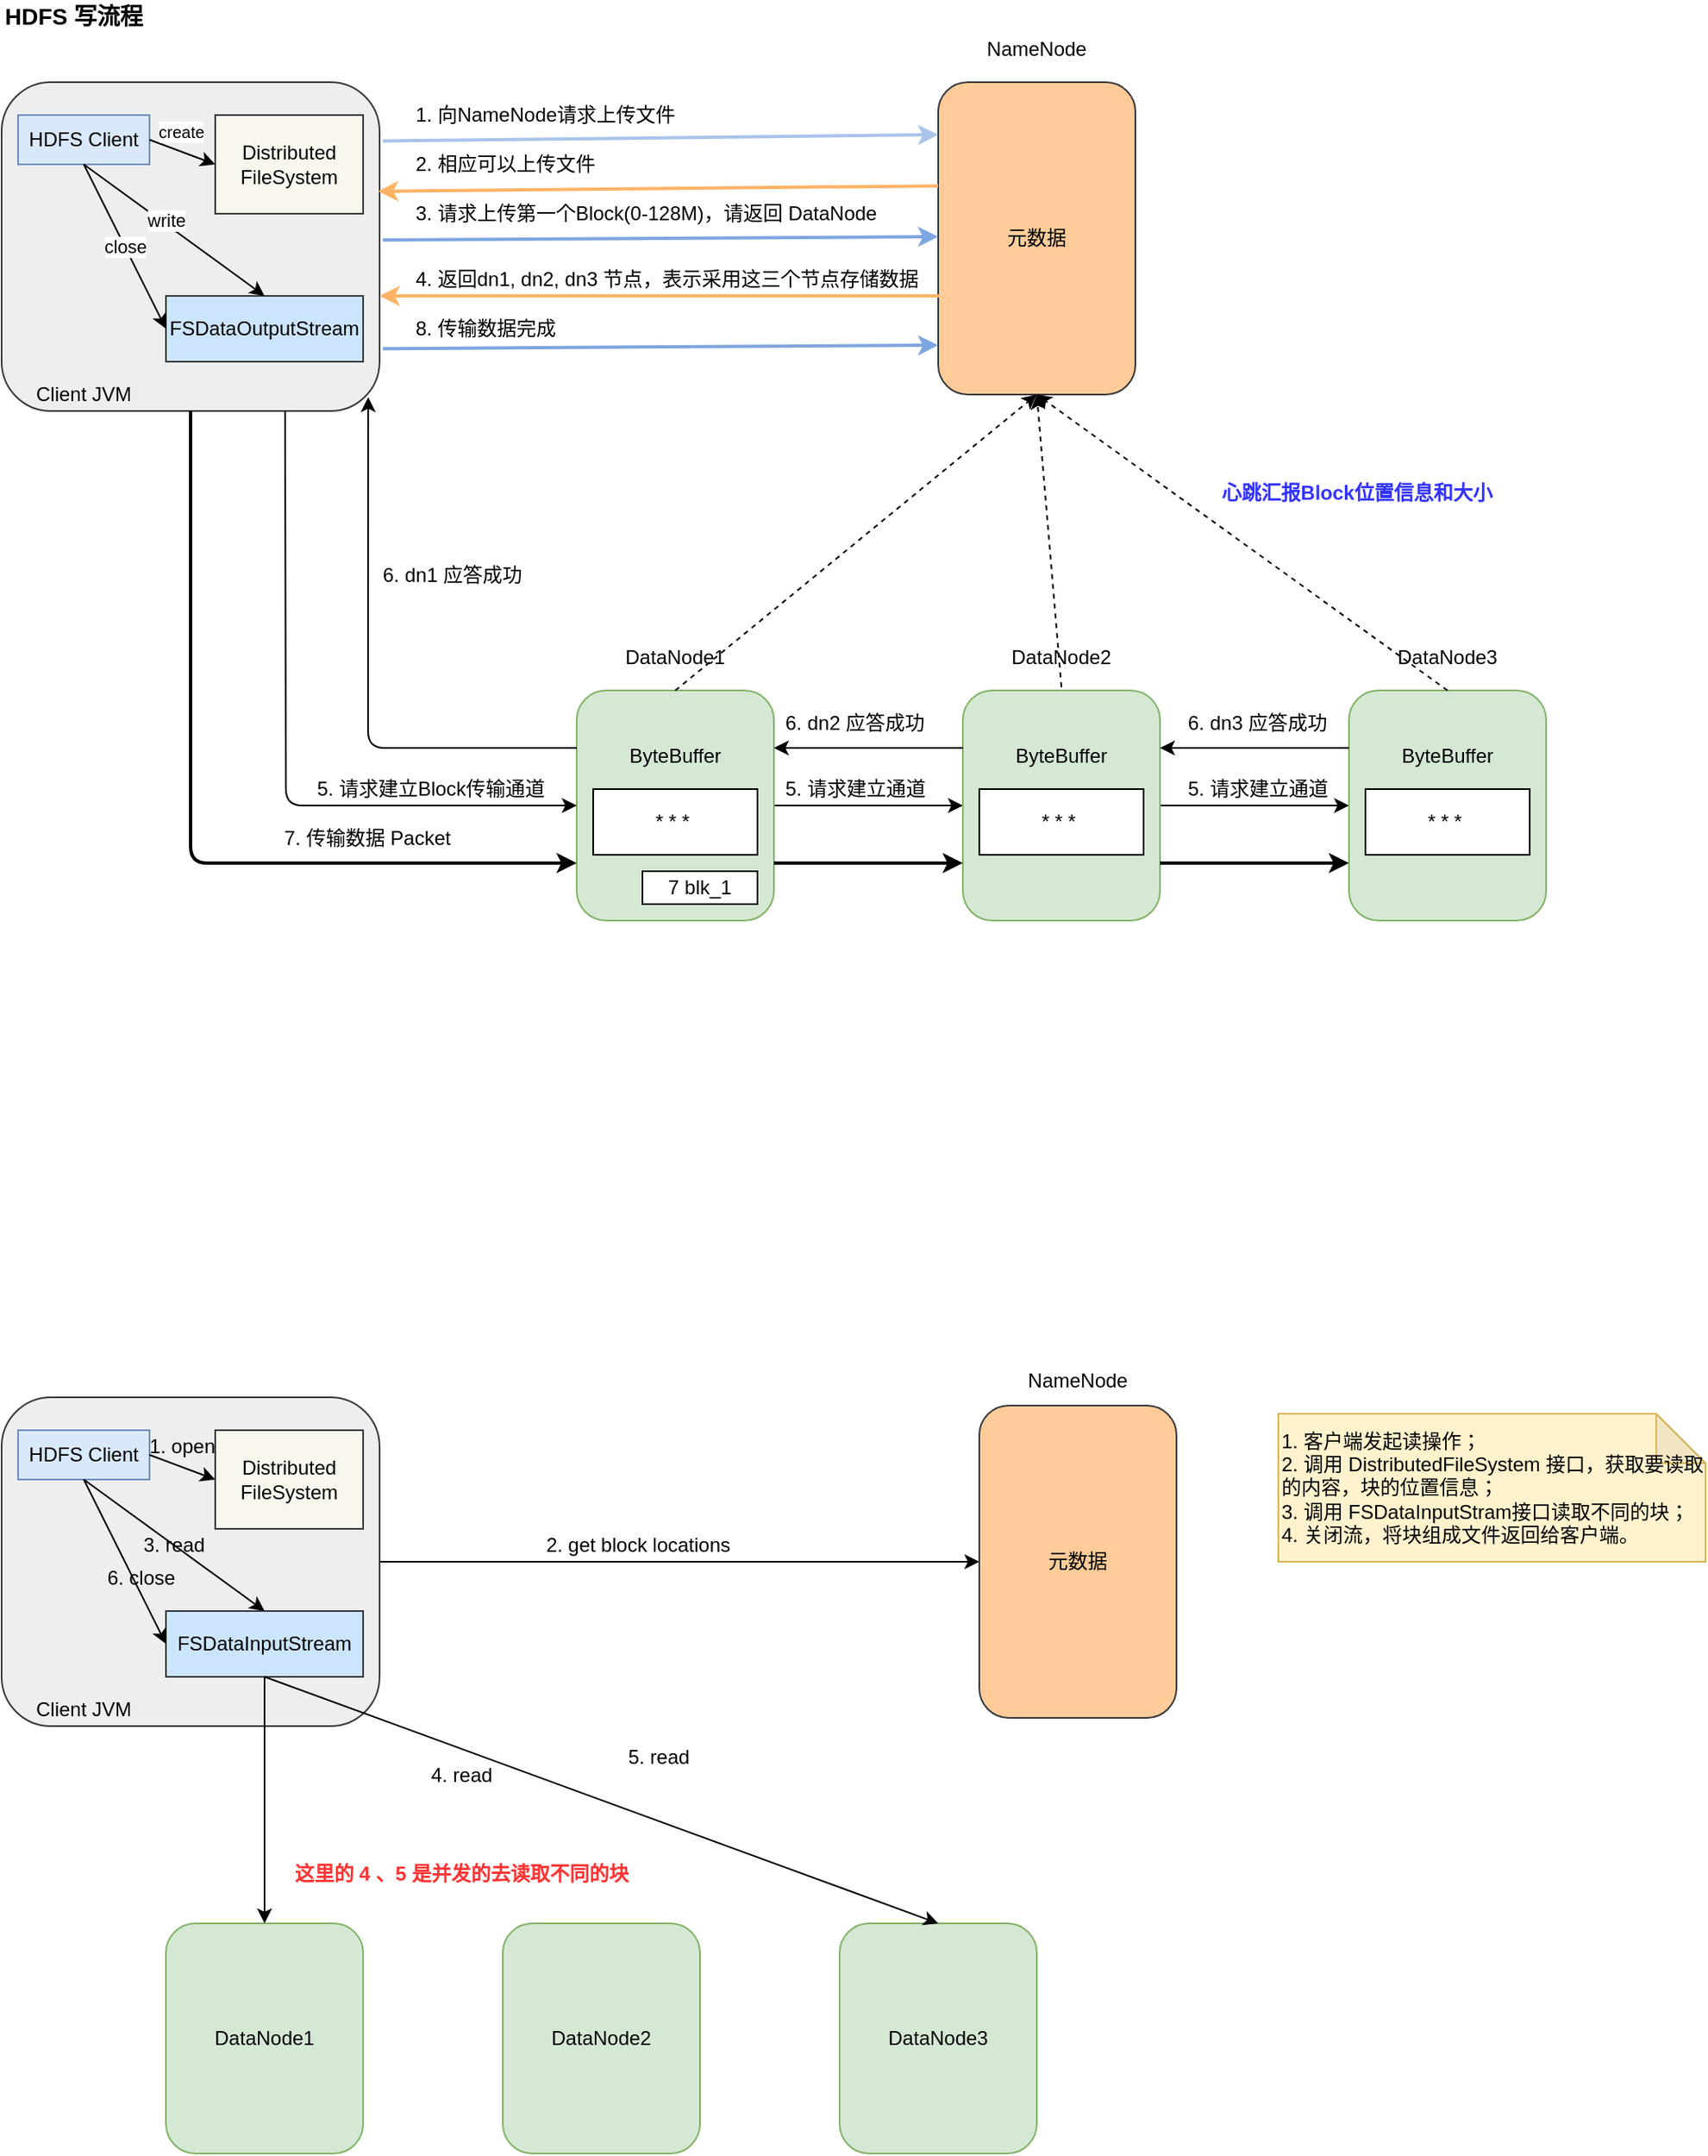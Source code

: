 <mxfile version="14.5.7" type="github">
  <diagram id="VYGcic_u051YOZ7rhntI" name="Page-1">
    <mxGraphModel dx="946" dy="614" grid="1" gridSize="10" guides="1" tooltips="1" connect="1" arrows="1" fold="1" page="1" pageScale="1" pageWidth="827" pageHeight="1169" math="0" shadow="0">
      <root>
        <mxCell id="0" />
        <mxCell id="1" parent="0" />
        <mxCell id="yBNDKVuawwleMOBCAEkQ-2" value="" style="rounded=1;whiteSpace=wrap;html=1;fillColor=#eeeeee;strokeColor=#36393d;" parent="1" vertex="1">
          <mxGeometry x="50" y="140" width="230" height="200" as="geometry" />
        </mxCell>
        <mxCell id="yBNDKVuawwleMOBCAEkQ-3" value="HDFS Client" style="rounded=0;whiteSpace=wrap;html=1;fillColor=#dae8fc;strokeColor=#6c8ebf;" parent="1" vertex="1">
          <mxGeometry x="60" y="160" width="80" height="30" as="geometry" />
        </mxCell>
        <mxCell id="yBNDKVuawwleMOBCAEkQ-4" value="Distributed FileSystem" style="rounded=0;whiteSpace=wrap;html=1;fillColor=#f9f7ed;strokeColor=#36393d;" parent="1" vertex="1">
          <mxGeometry x="180" y="160" width="90" height="60" as="geometry" />
        </mxCell>
        <mxCell id="yBNDKVuawwleMOBCAEkQ-5" value="FSDataOutputStream" style="rounded=0;whiteSpace=wrap;html=1;fillColor=#cce5ff;strokeColor=#36393d;" parent="1" vertex="1">
          <mxGeometry x="150" y="270" width="120" height="40" as="geometry" />
        </mxCell>
        <mxCell id="yBNDKVuawwleMOBCAEkQ-6" value="" style="endArrow=classic;html=1;exitX=1;exitY=0.5;exitDx=0;exitDy=0;entryX=0;entryY=0.5;entryDx=0;entryDy=0;" parent="1" source="yBNDKVuawwleMOBCAEkQ-3" target="yBNDKVuawwleMOBCAEkQ-4" edge="1">
          <mxGeometry width="50" height="50" relative="1" as="geometry">
            <mxPoint x="170" y="100" as="sourcePoint" />
            <mxPoint x="220" y="50" as="targetPoint" />
          </mxGeometry>
        </mxCell>
        <mxCell id="yBNDKVuawwleMOBCAEkQ-9" value="&lt;font style=&quot;font-size: 10px&quot;&gt;create&lt;/font&gt;" style="edgeLabel;html=1;align=center;verticalAlign=middle;resizable=0;points=[];" parent="yBNDKVuawwleMOBCAEkQ-6" vertex="1" connectable="0">
          <mxGeometry x="-0.333" relative="1" as="geometry">
            <mxPoint x="5.16" y="-9.92" as="offset" />
          </mxGeometry>
        </mxCell>
        <mxCell id="yBNDKVuawwleMOBCAEkQ-7" value="" style="endArrow=classic;html=1;exitX=0.5;exitY=1;exitDx=0;exitDy=0;entryX=0.5;entryY=0;entryDx=0;entryDy=0;" parent="1" source="yBNDKVuawwleMOBCAEkQ-3" target="yBNDKVuawwleMOBCAEkQ-5" edge="1">
          <mxGeometry width="50" height="50" relative="1" as="geometry">
            <mxPoint x="90" y="260" as="sourcePoint" />
            <mxPoint x="140" y="210" as="targetPoint" />
          </mxGeometry>
        </mxCell>
        <mxCell id="yBNDKVuawwleMOBCAEkQ-10" value="write" style="edgeLabel;html=1;align=center;verticalAlign=middle;resizable=0;points=[];" parent="yBNDKVuawwleMOBCAEkQ-7" vertex="1" connectable="0">
          <mxGeometry x="-0.111" y="2" relative="1" as="geometry">
            <mxPoint as="offset" />
          </mxGeometry>
        </mxCell>
        <mxCell id="yBNDKVuawwleMOBCAEkQ-8" value="" style="endArrow=classic;html=1;exitX=0.5;exitY=1;exitDx=0;exitDy=0;entryX=0;entryY=0.5;entryDx=0;entryDy=0;" parent="1" source="yBNDKVuawwleMOBCAEkQ-3" target="yBNDKVuawwleMOBCAEkQ-5" edge="1">
          <mxGeometry width="50" height="50" relative="1" as="geometry">
            <mxPoint x="100" y="290" as="sourcePoint" />
            <mxPoint x="150" y="240" as="targetPoint" />
          </mxGeometry>
        </mxCell>
        <mxCell id="yBNDKVuawwleMOBCAEkQ-11" value="close" style="edgeLabel;html=1;align=center;verticalAlign=middle;resizable=0;points=[];" parent="yBNDKVuawwleMOBCAEkQ-8" vertex="1" connectable="0">
          <mxGeometry relative="1" as="geometry">
            <mxPoint as="offset" />
          </mxGeometry>
        </mxCell>
        <mxCell id="yBNDKVuawwleMOBCAEkQ-12" value="元数据" style="rounded=1;whiteSpace=wrap;html=1;fillColor=#ffcc99;strokeColor=#36393d;" parent="1" vertex="1">
          <mxGeometry x="620" y="140" width="120" height="190" as="geometry" />
        </mxCell>
        <mxCell id="yBNDKVuawwleMOBCAEkQ-13" value="NameNode" style="text;html=1;strokeColor=none;fillColor=none;align=center;verticalAlign=middle;whiteSpace=wrap;rounded=0;" parent="1" vertex="1">
          <mxGeometry x="660" y="110" width="40" height="20" as="geometry" />
        </mxCell>
        <mxCell id="yBNDKVuawwleMOBCAEkQ-14" value="" style="endArrow=classic;html=1;exitX=1.009;exitY=0.179;exitDx=0;exitDy=0;exitPerimeter=0;entryX=0;entryY=0.168;entryDx=0;entryDy=0;entryPerimeter=0;strokeColor=#A9C4EB;strokeWidth=2;" parent="1" source="yBNDKVuawwleMOBCAEkQ-2" target="yBNDKVuawwleMOBCAEkQ-12" edge="1">
          <mxGeometry width="50" height="50" relative="1" as="geometry">
            <mxPoint x="430" y="170" as="sourcePoint" />
            <mxPoint x="480" y="120" as="targetPoint" />
          </mxGeometry>
        </mxCell>
        <mxCell id="yBNDKVuawwleMOBCAEkQ-15" value="1. 向NameNode请求上传文件" style="text;html=1;strokeColor=none;fillColor=none;align=left;verticalAlign=middle;whiteSpace=wrap;rounded=0;" parent="1" vertex="1">
          <mxGeometry x="300" y="150" width="210" height="20" as="geometry" />
        </mxCell>
        <mxCell id="yBNDKVuawwleMOBCAEkQ-16" value="" style="endArrow=classic;html=1;exitX=0;exitY=0.332;exitDx=0;exitDy=0;exitPerimeter=0;entryX=0.996;entryY=0.332;entryDx=0;entryDy=0;entryPerimeter=0;strokeColor=#FFB366;strokeWidth=2;" parent="1" source="yBNDKVuawwleMOBCAEkQ-12" target="yBNDKVuawwleMOBCAEkQ-2" edge="1">
          <mxGeometry width="50" height="50" relative="1" as="geometry">
            <mxPoint x="490" y="350" as="sourcePoint" />
            <mxPoint x="280" y="201" as="targetPoint" />
          </mxGeometry>
        </mxCell>
        <mxCell id="yBNDKVuawwleMOBCAEkQ-17" value="2. 相应可以上传文件" style="text;html=1;strokeColor=none;fillColor=none;align=left;verticalAlign=middle;whiteSpace=wrap;rounded=0;" parent="1" vertex="1">
          <mxGeometry x="300" y="180" width="210" height="20" as="geometry" />
        </mxCell>
        <mxCell id="yBNDKVuawwleMOBCAEkQ-18" value="" style="endArrow=classic;html=1;exitX=1.009;exitY=0.179;exitDx=0;exitDy=0;exitPerimeter=0;entryX=0;entryY=0.168;entryDx=0;entryDy=0;entryPerimeter=0;strokeColor=#7EA6E0;strokeWidth=2;" parent="1" edge="1">
          <mxGeometry width="50" height="50" relative="1" as="geometry">
            <mxPoint x="282.07" y="236.05" as="sourcePoint" />
            <mxPoint x="620" y="233.96" as="targetPoint" />
          </mxGeometry>
        </mxCell>
        <mxCell id="yBNDKVuawwleMOBCAEkQ-19" value="3. 请求上传第一个Block(0-128M)，请返回 DataNode" style="text;html=1;strokeColor=none;fillColor=none;align=left;verticalAlign=middle;whiteSpace=wrap;rounded=0;" parent="1" vertex="1">
          <mxGeometry x="300" y="210" width="290" height="20" as="geometry" />
        </mxCell>
        <mxCell id="yBNDKVuawwleMOBCAEkQ-20" value="" style="endArrow=classic;html=1;exitX=0;exitY=0.332;exitDx=0;exitDy=0;exitPerimeter=0;entryX=0.996;entryY=0.332;entryDx=0;entryDy=0;entryPerimeter=0;strokeColor=#FFB366;strokeWidth=2;" parent="1" edge="1">
          <mxGeometry width="50" height="50" relative="1" as="geometry">
            <mxPoint x="620.92" y="270.0" as="sourcePoint" />
            <mxPoint x="280.0" y="270.0" as="targetPoint" />
          </mxGeometry>
        </mxCell>
        <mxCell id="yBNDKVuawwleMOBCAEkQ-21" value="4. 返回dn1, dn2, dn3 节点，表示采用这三个节点存储数据" style="text;html=1;strokeColor=none;fillColor=none;align=left;verticalAlign=middle;whiteSpace=wrap;rounded=0;" parent="1" vertex="1">
          <mxGeometry x="300" y="250" width="310" height="20" as="geometry" />
        </mxCell>
        <mxCell id="yBNDKVuawwleMOBCAEkQ-22" value="" style="endArrow=classic;html=1;exitX=1.009;exitY=0.179;exitDx=0;exitDy=0;exitPerimeter=0;entryX=0;entryY=0.168;entryDx=0;entryDy=0;entryPerimeter=0;strokeColor=#7EA6E0;strokeWidth=2;" parent="1" edge="1">
          <mxGeometry width="50" height="50" relative="1" as="geometry">
            <mxPoint x="282.07" y="302.09" as="sourcePoint" />
            <mxPoint x="620" y="300" as="targetPoint" />
          </mxGeometry>
        </mxCell>
        <mxCell id="yBNDKVuawwleMOBCAEkQ-23" value="8. 传输数据完成" style="text;html=1;strokeColor=none;fillColor=none;align=left;verticalAlign=middle;whiteSpace=wrap;rounded=0;" parent="1" vertex="1">
          <mxGeometry x="300" y="280" width="310" height="20" as="geometry" />
        </mxCell>
        <mxCell id="yBNDKVuawwleMOBCAEkQ-38" style="edgeStyle=orthogonalEdgeStyle;rounded=0;orthogonalLoop=1;jettySize=auto;html=1;entryX=0;entryY=0.5;entryDx=0;entryDy=0;" parent="1" source="yBNDKVuawwleMOBCAEkQ-24" target="yBNDKVuawwleMOBCAEkQ-28" edge="1">
          <mxGeometry relative="1" as="geometry" />
        </mxCell>
        <mxCell id="yBNDKVuawwleMOBCAEkQ-24" value="" style="rounded=1;whiteSpace=wrap;html=1;fillColor=#d5e8d4;strokeColor=#82b366;" parent="1" vertex="1">
          <mxGeometry x="400" y="510" width="120" height="140" as="geometry" />
        </mxCell>
        <mxCell id="yBNDKVuawwleMOBCAEkQ-25" value="ByteBuffer" style="text;html=1;strokeColor=none;fillColor=none;align=center;verticalAlign=middle;whiteSpace=wrap;rounded=0;" parent="1" vertex="1">
          <mxGeometry x="440" y="540" width="40" height="20" as="geometry" />
        </mxCell>
        <mxCell id="yBNDKVuawwleMOBCAEkQ-26" value="* * *&amp;nbsp;" style="rounded=0;whiteSpace=wrap;html=1;" parent="1" vertex="1">
          <mxGeometry x="410" y="570" width="100" height="40" as="geometry" />
        </mxCell>
        <mxCell id="yBNDKVuawwleMOBCAEkQ-27" value="DataNode1" style="text;html=1;strokeColor=none;fillColor=none;align=center;verticalAlign=middle;whiteSpace=wrap;rounded=0;" parent="1" vertex="1">
          <mxGeometry x="440" y="480" width="40" height="20" as="geometry" />
        </mxCell>
        <mxCell id="yBNDKVuawwleMOBCAEkQ-39" value="" style="edgeStyle=orthogonalEdgeStyle;rounded=0;orthogonalLoop=1;jettySize=auto;html=1;" parent="1" source="yBNDKVuawwleMOBCAEkQ-28" target="yBNDKVuawwleMOBCAEkQ-32" edge="1">
          <mxGeometry relative="1" as="geometry" />
        </mxCell>
        <mxCell id="yBNDKVuawwleMOBCAEkQ-28" value="" style="rounded=1;whiteSpace=wrap;html=1;fillColor=#d5e8d4;strokeColor=#82b366;" parent="1" vertex="1">
          <mxGeometry x="635" y="510" width="120" height="140" as="geometry" />
        </mxCell>
        <mxCell id="yBNDKVuawwleMOBCAEkQ-29" value="ByteBuffer" style="text;html=1;strokeColor=none;fillColor=none;align=center;verticalAlign=middle;whiteSpace=wrap;rounded=0;" parent="1" vertex="1">
          <mxGeometry x="675" y="540" width="40" height="20" as="geometry" />
        </mxCell>
        <mxCell id="yBNDKVuawwleMOBCAEkQ-30" value="* * *&amp;nbsp;" style="rounded=0;whiteSpace=wrap;html=1;" parent="1" vertex="1">
          <mxGeometry x="645" y="570" width="100" height="40" as="geometry" />
        </mxCell>
        <mxCell id="yBNDKVuawwleMOBCAEkQ-31" value="DataNode2" style="text;html=1;strokeColor=none;fillColor=none;align=center;verticalAlign=middle;whiteSpace=wrap;rounded=0;" parent="1" vertex="1">
          <mxGeometry x="675" y="480" width="40" height="20" as="geometry" />
        </mxCell>
        <mxCell id="yBNDKVuawwleMOBCAEkQ-32" value="" style="rounded=1;whiteSpace=wrap;html=1;fillColor=#d5e8d4;strokeColor=#82b366;" parent="1" vertex="1">
          <mxGeometry x="870" y="510" width="120" height="140" as="geometry" />
        </mxCell>
        <mxCell id="yBNDKVuawwleMOBCAEkQ-33" value="ByteBuffer" style="text;html=1;strokeColor=none;fillColor=none;align=center;verticalAlign=middle;whiteSpace=wrap;rounded=0;" parent="1" vertex="1">
          <mxGeometry x="910" y="540" width="40" height="20" as="geometry" />
        </mxCell>
        <mxCell id="yBNDKVuawwleMOBCAEkQ-34" value="* * *&amp;nbsp;" style="rounded=0;whiteSpace=wrap;html=1;" parent="1" vertex="1">
          <mxGeometry x="880" y="570" width="100" height="40" as="geometry" />
        </mxCell>
        <mxCell id="yBNDKVuawwleMOBCAEkQ-35" value="DataNode3" style="text;html=1;strokeColor=none;fillColor=none;align=center;verticalAlign=middle;whiteSpace=wrap;rounded=0;" parent="1" vertex="1">
          <mxGeometry x="910" y="480" width="40" height="20" as="geometry" />
        </mxCell>
        <mxCell id="yBNDKVuawwleMOBCAEkQ-36" value="" style="endArrow=classic;html=1;exitX=0.75;exitY=1;exitDx=0;exitDy=0;entryX=0;entryY=0.5;entryDx=0;entryDy=0;" parent="1" source="yBNDKVuawwleMOBCAEkQ-2" target="yBNDKVuawwleMOBCAEkQ-24" edge="1">
          <mxGeometry width="50" height="50" relative="1" as="geometry">
            <mxPoint x="230" y="590" as="sourcePoint" />
            <mxPoint x="280" y="540" as="targetPoint" />
            <Array as="points">
              <mxPoint x="223" y="580" />
            </Array>
          </mxGeometry>
        </mxCell>
        <mxCell id="yBNDKVuawwleMOBCAEkQ-37" value="5. 请求建立Block传输通道" style="text;html=1;strokeColor=none;fillColor=none;align=left;verticalAlign=middle;whiteSpace=wrap;rounded=0;" parent="1" vertex="1">
          <mxGeometry x="240" y="560" width="150" height="20" as="geometry" />
        </mxCell>
        <mxCell id="yBNDKVuawwleMOBCAEkQ-40" value="5. 请求建立通道" style="text;html=1;strokeColor=none;fillColor=none;align=left;verticalAlign=middle;whiteSpace=wrap;rounded=0;" parent="1" vertex="1">
          <mxGeometry x="525" y="560" width="95" height="20" as="geometry" />
        </mxCell>
        <mxCell id="yBNDKVuawwleMOBCAEkQ-41" value="5. 请求建立通道" style="text;html=1;strokeColor=none;fillColor=none;align=left;verticalAlign=middle;whiteSpace=wrap;rounded=0;" parent="1" vertex="1">
          <mxGeometry x="770" y="560" width="95" height="20" as="geometry" />
        </mxCell>
        <mxCell id="yBNDKVuawwleMOBCAEkQ-42" value="" style="endArrow=classic;html=1;exitX=0.5;exitY=1;exitDx=0;exitDy=0;entryX=0;entryY=0.75;entryDx=0;entryDy=0;strokeWidth=2;" parent="1" source="yBNDKVuawwleMOBCAEkQ-2" target="yBNDKVuawwleMOBCAEkQ-24" edge="1">
          <mxGeometry width="50" height="50" relative="1" as="geometry">
            <mxPoint x="130" y="570" as="sourcePoint" />
            <mxPoint x="180" y="520" as="targetPoint" />
            <Array as="points">
              <mxPoint x="165" y="615" />
            </Array>
          </mxGeometry>
        </mxCell>
        <mxCell id="yBNDKVuawwleMOBCAEkQ-43" value="7. 传输数据 Packet" style="text;html=1;strokeColor=none;fillColor=none;align=left;verticalAlign=middle;whiteSpace=wrap;rounded=0;" parent="1" vertex="1">
          <mxGeometry x="220" y="590" width="150" height="20" as="geometry" />
        </mxCell>
        <mxCell id="yBNDKVuawwleMOBCAEkQ-44" value="" style="endArrow=classic;html=1;exitX=1;exitY=0.75;exitDx=0;exitDy=0;entryX=0;entryY=0.75;entryDx=0;entryDy=0;strokeWidth=2;" parent="1" source="yBNDKVuawwleMOBCAEkQ-24" target="yBNDKVuawwleMOBCAEkQ-28" edge="1">
          <mxGeometry width="50" height="50" relative="1" as="geometry">
            <mxPoint x="640" y="730" as="sourcePoint" />
            <mxPoint x="690" y="680" as="targetPoint" />
          </mxGeometry>
        </mxCell>
        <mxCell id="yBNDKVuawwleMOBCAEkQ-45" value="" style="endArrow=classic;html=1;exitX=1;exitY=0.75;exitDx=0;exitDy=0;entryX=0;entryY=0.75;entryDx=0;entryDy=0;strokeWidth=2;" parent="1" source="yBNDKVuawwleMOBCAEkQ-28" target="yBNDKVuawwleMOBCAEkQ-32" edge="1">
          <mxGeometry width="50" height="50" relative="1" as="geometry">
            <mxPoint x="770" y="625" as="sourcePoint" />
            <mxPoint x="885" y="625" as="targetPoint" />
          </mxGeometry>
        </mxCell>
        <mxCell id="yBNDKVuawwleMOBCAEkQ-46" value="" style="endArrow=classic;html=1;strokeWidth=1;exitX=0;exitY=0.25;exitDx=0;exitDy=0;entryX=0.97;entryY=0.958;entryDx=0;entryDy=0;entryPerimeter=0;" parent="1" source="yBNDKVuawwleMOBCAEkQ-24" target="yBNDKVuawwleMOBCAEkQ-2" edge="1">
          <mxGeometry width="50" height="50" relative="1" as="geometry">
            <mxPoint x="310" y="480" as="sourcePoint" />
            <mxPoint x="330" y="340" as="targetPoint" />
            <Array as="points">
              <mxPoint x="273" y="545" />
            </Array>
          </mxGeometry>
        </mxCell>
        <mxCell id="yBNDKVuawwleMOBCAEkQ-47" value="6. dn1 应答成功" style="text;html=1;strokeColor=none;fillColor=none;align=left;verticalAlign=middle;whiteSpace=wrap;rounded=0;" parent="1" vertex="1">
          <mxGeometry x="280" y="430" width="100" height="20" as="geometry" />
        </mxCell>
        <mxCell id="yBNDKVuawwleMOBCAEkQ-48" value="" style="endArrow=classic;html=1;strokeWidth=1;exitX=0;exitY=0.25;exitDx=0;exitDy=0;entryX=1;entryY=0.25;entryDx=0;entryDy=0;" parent="1" source="yBNDKVuawwleMOBCAEkQ-28" target="yBNDKVuawwleMOBCAEkQ-24" edge="1">
          <mxGeometry width="50" height="50" relative="1" as="geometry">
            <mxPoint x="600" y="530" as="sourcePoint" />
            <mxPoint x="650" y="480" as="targetPoint" />
          </mxGeometry>
        </mxCell>
        <mxCell id="yBNDKVuawwleMOBCAEkQ-49" value="" style="endArrow=classic;html=1;strokeWidth=1;exitX=0;exitY=0.25;exitDx=0;exitDy=0;entryX=1;entryY=0.25;entryDx=0;entryDy=0;" parent="1" source="yBNDKVuawwleMOBCAEkQ-32" target="yBNDKVuawwleMOBCAEkQ-28" edge="1">
          <mxGeometry width="50" height="50" relative="1" as="geometry">
            <mxPoint x="645" y="555" as="sourcePoint" />
            <mxPoint x="530" y="555" as="targetPoint" />
          </mxGeometry>
        </mxCell>
        <mxCell id="yBNDKVuawwleMOBCAEkQ-50" value="6. dn2 应答成功" style="text;html=1;strokeColor=none;fillColor=none;align=left;verticalAlign=middle;whiteSpace=wrap;rounded=0;" parent="1" vertex="1">
          <mxGeometry x="525" y="520" width="100" height="20" as="geometry" />
        </mxCell>
        <mxCell id="yBNDKVuawwleMOBCAEkQ-51" value="6. dn3 应答成功" style="text;html=1;strokeColor=none;fillColor=none;align=left;verticalAlign=middle;whiteSpace=wrap;rounded=0;" parent="1" vertex="1">
          <mxGeometry x="770" y="520" width="100" height="20" as="geometry" />
        </mxCell>
        <mxCell id="yBNDKVuawwleMOBCAEkQ-52" value="7 blk_1" style="rounded=0;whiteSpace=wrap;html=1;" parent="1" vertex="1">
          <mxGeometry x="440" y="620" width="70" height="20" as="geometry" />
        </mxCell>
        <mxCell id="yBNDKVuawwleMOBCAEkQ-53" value="" style="endArrow=classic;html=1;strokeWidth=1;entryX=0.5;entryY=1;entryDx=0;entryDy=0;exitX=0.5;exitY=0;exitDx=0;exitDy=0;dashed=1;" parent="1" source="yBNDKVuawwleMOBCAEkQ-24" target="yBNDKVuawwleMOBCAEkQ-12" edge="1">
          <mxGeometry width="50" height="50" relative="1" as="geometry">
            <mxPoint x="490" y="450" as="sourcePoint" />
            <mxPoint x="540" y="400" as="targetPoint" />
          </mxGeometry>
        </mxCell>
        <mxCell id="yBNDKVuawwleMOBCAEkQ-56" value="" style="endArrow=classic;html=1;dashed=1;strokeWidth=1;" parent="1" edge="1">
          <mxGeometry width="50" height="50" relative="1" as="geometry">
            <mxPoint x="695" y="508" as="sourcePoint" />
            <mxPoint x="680" y="330" as="targetPoint" />
          </mxGeometry>
        </mxCell>
        <mxCell id="yBNDKVuawwleMOBCAEkQ-57" value="" style="endArrow=classic;html=1;dashed=1;strokeWidth=1;exitX=0.5;exitY=0;exitDx=0;exitDy=0;" parent="1" source="yBNDKVuawwleMOBCAEkQ-32" edge="1">
          <mxGeometry width="50" height="50" relative="1" as="geometry">
            <mxPoint x="777" y="430" as="sourcePoint" />
            <mxPoint x="680" y="330" as="targetPoint" />
          </mxGeometry>
        </mxCell>
        <mxCell id="yBNDKVuawwleMOBCAEkQ-60" value="&lt;font color=&quot;#3333ff&quot;&gt;&lt;b&gt;心跳汇报Block位置信息和大小&lt;/b&gt;&lt;/font&gt;" style="text;html=1;strokeColor=none;fillColor=none;align=center;verticalAlign=middle;whiteSpace=wrap;rounded=0;" parent="1" vertex="1">
          <mxGeometry x="780" y="380" width="190" height="20" as="geometry" />
        </mxCell>
        <mxCell id="db0f5_VPX7KSZ9gDBuB1-1" value="Client JVM" style="text;html=1;strokeColor=none;fillColor=none;align=center;verticalAlign=middle;whiteSpace=wrap;rounded=0;" vertex="1" parent="1">
          <mxGeometry x="65" y="320" width="70" height="20" as="geometry" />
        </mxCell>
        <mxCell id="db0f5_VPX7KSZ9gDBuB1-2" value="&lt;font style=&quot;font-size: 14px&quot;&gt;&lt;b&gt;HDFS 写流程&lt;/b&gt;&lt;/font&gt;" style="text;html=1;strokeColor=none;fillColor=none;align=left;verticalAlign=middle;whiteSpace=wrap;rounded=0;" vertex="1" parent="1">
          <mxGeometry x="50" y="90" width="120" height="20" as="geometry" />
        </mxCell>
        <mxCell id="db0f5_VPX7KSZ9gDBuB1-18" style="edgeStyle=orthogonalEdgeStyle;rounded=0;orthogonalLoop=1;jettySize=auto;html=1;entryX=0;entryY=0.5;entryDx=0;entryDy=0;" edge="1" parent="1" source="db0f5_VPX7KSZ9gDBuB1-5" target="db0f5_VPX7KSZ9gDBuB1-17">
          <mxGeometry relative="1" as="geometry" />
        </mxCell>
        <mxCell id="db0f5_VPX7KSZ9gDBuB1-5" value="" style="rounded=1;whiteSpace=wrap;html=1;fillColor=#eeeeee;strokeColor=#36393d;" vertex="1" parent="1">
          <mxGeometry x="50" y="940" width="230" height="200" as="geometry" />
        </mxCell>
        <mxCell id="db0f5_VPX7KSZ9gDBuB1-6" value="HDFS Client" style="rounded=0;whiteSpace=wrap;html=1;fillColor=#dae8fc;strokeColor=#6c8ebf;" vertex="1" parent="1">
          <mxGeometry x="60" y="960" width="80" height="30" as="geometry" />
        </mxCell>
        <mxCell id="db0f5_VPX7KSZ9gDBuB1-7" value="Distributed FileSystem" style="rounded=0;whiteSpace=wrap;html=1;fillColor=#f9f7ed;strokeColor=#36393d;" vertex="1" parent="1">
          <mxGeometry x="180" y="960" width="90" height="60" as="geometry" />
        </mxCell>
        <mxCell id="db0f5_VPX7KSZ9gDBuB1-8" value="FSDataInputStream" style="rounded=0;whiteSpace=wrap;html=1;fillColor=#cce5ff;strokeColor=#36393d;" vertex="1" parent="1">
          <mxGeometry x="150" y="1070" width="120" height="40" as="geometry" />
        </mxCell>
        <mxCell id="db0f5_VPX7KSZ9gDBuB1-9" value="" style="endArrow=classic;html=1;exitX=1;exitY=0.5;exitDx=0;exitDy=0;entryX=0;entryY=0.5;entryDx=0;entryDy=0;" edge="1" parent="1" source="db0f5_VPX7KSZ9gDBuB1-6" target="db0f5_VPX7KSZ9gDBuB1-7">
          <mxGeometry width="50" height="50" relative="1" as="geometry">
            <mxPoint x="170" y="900" as="sourcePoint" />
            <mxPoint x="220" y="850" as="targetPoint" />
          </mxGeometry>
        </mxCell>
        <mxCell id="db0f5_VPX7KSZ9gDBuB1-11" value="" style="endArrow=classic;html=1;exitX=0.5;exitY=1;exitDx=0;exitDy=0;entryX=0.5;entryY=0;entryDx=0;entryDy=0;" edge="1" parent="1" source="db0f5_VPX7KSZ9gDBuB1-6" target="db0f5_VPX7KSZ9gDBuB1-8">
          <mxGeometry width="50" height="50" relative="1" as="geometry">
            <mxPoint x="90" y="1060" as="sourcePoint" />
            <mxPoint x="140" y="1010" as="targetPoint" />
          </mxGeometry>
        </mxCell>
        <mxCell id="db0f5_VPX7KSZ9gDBuB1-13" value="" style="endArrow=classic;html=1;exitX=0.5;exitY=1;exitDx=0;exitDy=0;entryX=0;entryY=0.5;entryDx=0;entryDy=0;" edge="1" parent="1" source="db0f5_VPX7KSZ9gDBuB1-6" target="db0f5_VPX7KSZ9gDBuB1-8">
          <mxGeometry width="50" height="50" relative="1" as="geometry">
            <mxPoint x="100" y="1090" as="sourcePoint" />
            <mxPoint x="150" y="1040" as="targetPoint" />
          </mxGeometry>
        </mxCell>
        <mxCell id="db0f5_VPX7KSZ9gDBuB1-15" value="Client JVM" style="text;html=1;strokeColor=none;fillColor=none;align=center;verticalAlign=middle;whiteSpace=wrap;rounded=0;" vertex="1" parent="1">
          <mxGeometry x="65" y="1120" width="70" height="20" as="geometry" />
        </mxCell>
        <mxCell id="db0f5_VPX7KSZ9gDBuB1-17" value="元数据" style="rounded=1;whiteSpace=wrap;html=1;fillColor=#ffcc99;strokeColor=#36393d;" vertex="1" parent="1">
          <mxGeometry x="645" y="945" width="120" height="190" as="geometry" />
        </mxCell>
        <mxCell id="db0f5_VPX7KSZ9gDBuB1-19" value="2. get block locations" style="text;html=1;strokeColor=none;fillColor=none;align=center;verticalAlign=middle;whiteSpace=wrap;rounded=0;" vertex="1" parent="1">
          <mxGeometry x="365" y="1020" width="145" height="20" as="geometry" />
        </mxCell>
        <mxCell id="db0f5_VPX7KSZ9gDBuB1-20" value="NameNode" style="text;html=1;strokeColor=none;fillColor=none;align=center;verticalAlign=middle;whiteSpace=wrap;rounded=0;" vertex="1" parent="1">
          <mxGeometry x="685" y="920" width="40" height="20" as="geometry" />
        </mxCell>
        <mxCell id="db0f5_VPX7KSZ9gDBuB1-21" value="DataNode1" style="rounded=1;whiteSpace=wrap;html=1;fillColor=#d5e8d4;strokeColor=#82b366;" vertex="1" parent="1">
          <mxGeometry x="150" y="1260" width="120" height="140" as="geometry" />
        </mxCell>
        <mxCell id="db0f5_VPX7KSZ9gDBuB1-22" value="DataNode2" style="rounded=1;whiteSpace=wrap;html=1;fillColor=#d5e8d4;strokeColor=#82b366;" vertex="1" parent="1">
          <mxGeometry x="355" y="1260" width="120" height="140" as="geometry" />
        </mxCell>
        <mxCell id="db0f5_VPX7KSZ9gDBuB1-23" value="DataNode3" style="rounded=1;whiteSpace=wrap;html=1;fillColor=#d5e8d4;strokeColor=#82b366;" vertex="1" parent="1">
          <mxGeometry x="560" y="1260" width="120" height="140" as="geometry" />
        </mxCell>
        <mxCell id="db0f5_VPX7KSZ9gDBuB1-24" value="" style="endArrow=classic;html=1;exitX=0.5;exitY=1;exitDx=0;exitDy=0;entryX=0.5;entryY=0;entryDx=0;entryDy=0;" edge="1" parent="1" source="db0f5_VPX7KSZ9gDBuB1-8" target="db0f5_VPX7KSZ9gDBuB1-21">
          <mxGeometry width="50" height="50" relative="1" as="geometry">
            <mxPoint x="350" y="1230" as="sourcePoint" />
            <mxPoint x="400" y="1180" as="targetPoint" />
          </mxGeometry>
        </mxCell>
        <mxCell id="db0f5_VPX7KSZ9gDBuB1-25" value="" style="endArrow=classic;html=1;exitX=0.5;exitY=1;exitDx=0;exitDy=0;entryX=0.5;entryY=0;entryDx=0;entryDy=0;" edge="1" parent="1" source="db0f5_VPX7KSZ9gDBuB1-8" target="db0f5_VPX7KSZ9gDBuB1-23">
          <mxGeometry width="50" height="50" relative="1" as="geometry">
            <mxPoint x="475" y="1200" as="sourcePoint" />
            <mxPoint x="865" y="1280" as="targetPoint" />
          </mxGeometry>
        </mxCell>
        <mxCell id="db0f5_VPX7KSZ9gDBuB1-26" value="1. open" style="text;html=1;strokeColor=none;fillColor=none;align=center;verticalAlign=middle;whiteSpace=wrap;rounded=0;" vertex="1" parent="1">
          <mxGeometry x="135" y="960" width="50" height="20" as="geometry" />
        </mxCell>
        <mxCell id="db0f5_VPX7KSZ9gDBuB1-27" value="3. read" style="text;html=1;strokeColor=none;fillColor=none;align=center;verticalAlign=middle;whiteSpace=wrap;rounded=0;" vertex="1" parent="1">
          <mxGeometry x="135" y="1020" width="40" height="20" as="geometry" />
        </mxCell>
        <mxCell id="db0f5_VPX7KSZ9gDBuB1-28" value="6. close" style="text;html=1;strokeColor=none;fillColor=none;align=center;verticalAlign=middle;whiteSpace=wrap;rounded=0;" vertex="1" parent="1">
          <mxGeometry x="110" y="1040" width="50" height="20" as="geometry" />
        </mxCell>
        <mxCell id="db0f5_VPX7KSZ9gDBuB1-32" value="4. read" style="text;html=1;strokeColor=none;fillColor=none;align=center;verticalAlign=middle;whiteSpace=wrap;rounded=0;" vertex="1" parent="1">
          <mxGeometry x="310" y="1160" width="40" height="20" as="geometry" />
        </mxCell>
        <mxCell id="db0f5_VPX7KSZ9gDBuB1-33" value="5. read" style="text;html=1;strokeColor=none;fillColor=none;align=center;verticalAlign=middle;whiteSpace=wrap;rounded=0;" vertex="1" parent="1">
          <mxGeometry x="430" y="1149" width="40" height="20" as="geometry" />
        </mxCell>
        <mxCell id="db0f5_VPX7KSZ9gDBuB1-34" value="1. 客户端发起读操作；&lt;br&gt;2. 调用 DistributedFileSystem 接口，获取要读取的内容，块的位置信息；&lt;br&gt;3. 调用 FSDataInputStram接口读取不同的块；&lt;br&gt;4. 关闭流，将块组成文件返回给客户端。" style="shape=note;whiteSpace=wrap;html=1;backgroundOutline=1;darkOpacity=0.05;fillColor=#fff2cc;strokeColor=#d6b656;align=left;" vertex="1" parent="1">
          <mxGeometry x="827" y="950" width="260" height="90" as="geometry" />
        </mxCell>
        <mxCell id="db0f5_VPX7KSZ9gDBuB1-35" value="&lt;b&gt;&lt;font color=&quot;#ff3333&quot;&gt;这里的 4 、5 是并发的去读取不同的块&lt;/font&gt;&lt;/b&gt;" style="text;html=1;strokeColor=none;fillColor=none;align=center;verticalAlign=middle;whiteSpace=wrap;rounded=0;" vertex="1" parent="1">
          <mxGeometry x="215" y="1220" width="230" height="20" as="geometry" />
        </mxCell>
      </root>
    </mxGraphModel>
  </diagram>
</mxfile>
